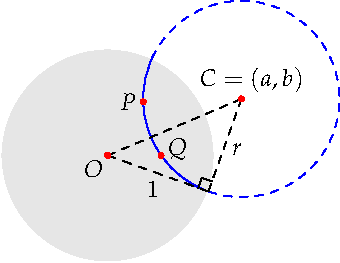 settings.tex="pdflatex";

texpreamble("\usepackage{amsmath}
\usepackage{amsthm,amssymb}
\usepackage{mathpazo}
\usepackage[svgnames]{xcolor}
");
import graph;

size(170,0);

path c=unitcircle;

draw(unitcircle);
//pair P=(0,1/2);
//pair Q=(1/2,1/3);
pair P=(1/3,1/2);
pair Q=(1/2,0);

//real a=19/36;
//real b=5/4;
real a=5/4;
real b=19/36;
real r=sqrt(a^2+b^2-1);
pair C=(a,b);
pair O=(0,0);

path h=shift(C)*scale(r)*unitcircle;
filldraw(c,0.2grey+0.8white,white);

pair[] SS=intersectionpoints(c,h);

draw(arc(C,SS[0],SS[1]),blue);
draw(arc(C,SS[1],SS[0]),blue+dashed);


draw("$1$",(0,0)--SS[1],dashed);
draw("$r$",SS[1]--(a,b),dashed);
draw((a,b)--(0,0),dashed);
draw(SS[1]-0.1unit(SS[1])--SS[1]-0.1unit(SS[1])+0.1unit((a,b)-SS[1])--SS[1]+0.1unit((a,b)-SS[1]));

dot(Label("$O$",black),(0,0),SW,red);
dot(Label("$P$",black),P,W,red);
dot(Label("$Q$",black),Q,dir(20),red);
dot(Label("$C=(a,b)$",black),(a,b),dir(80),red);



